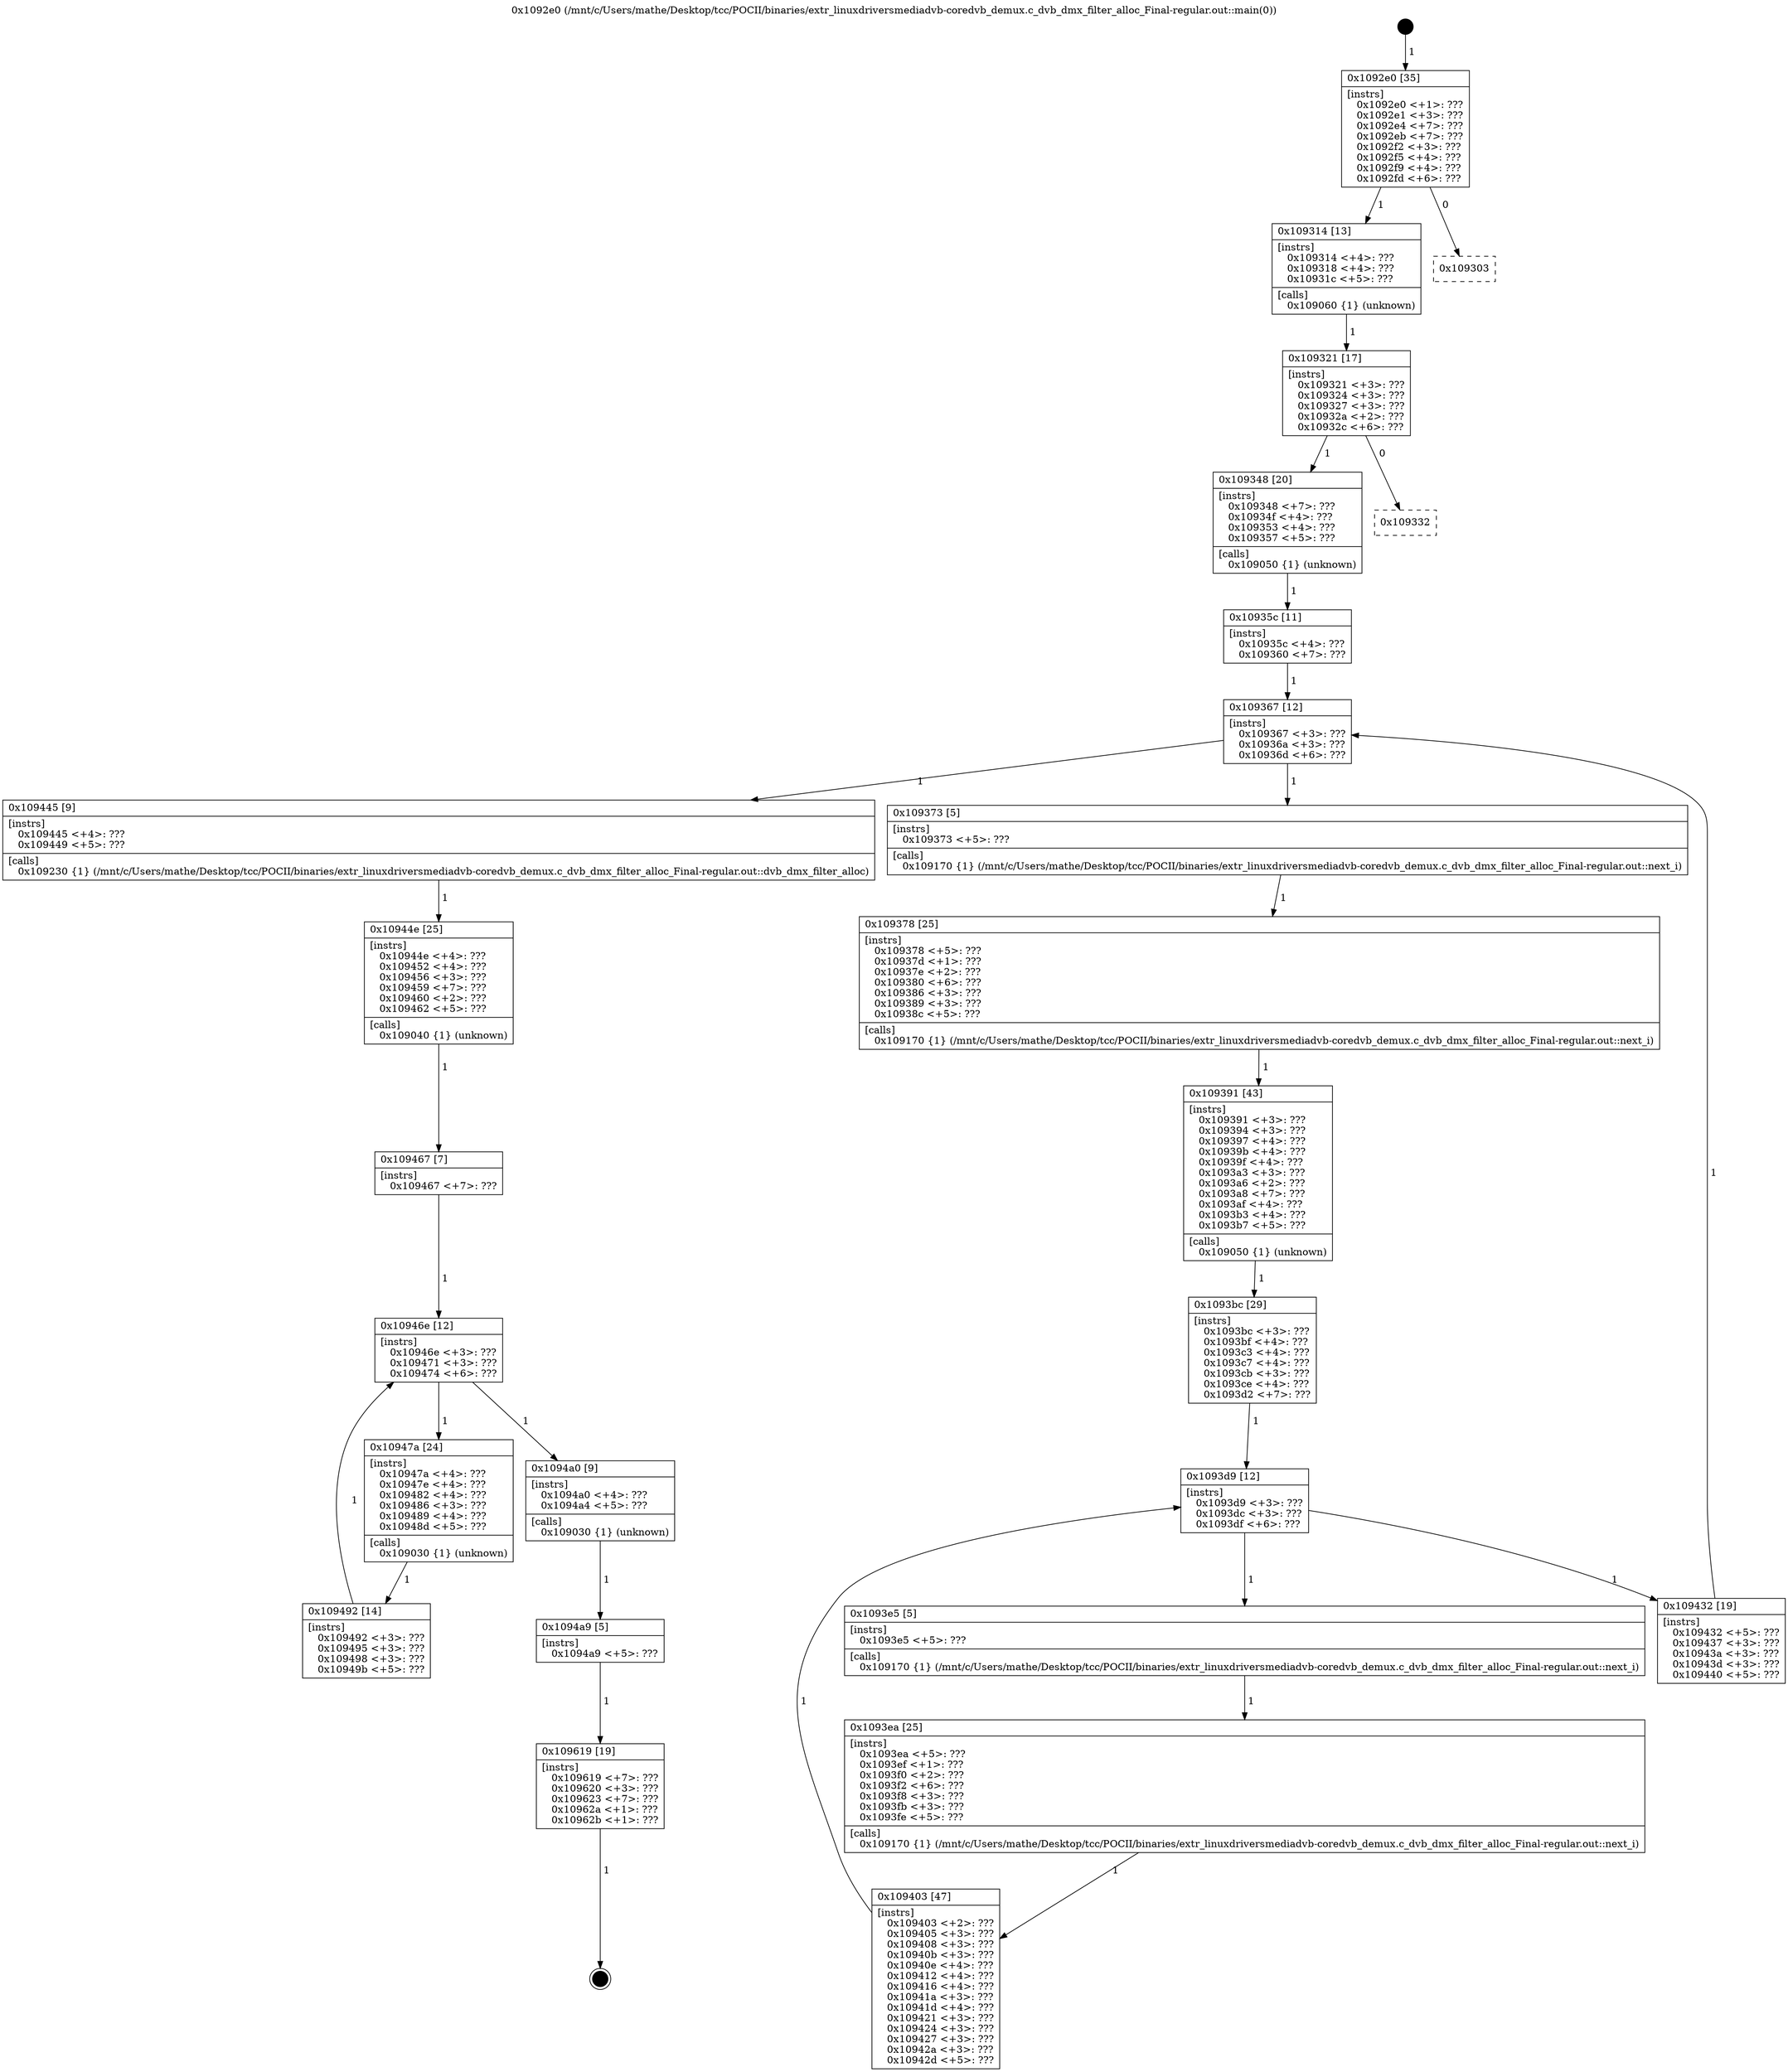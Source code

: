 digraph "0x1092e0" {
  label = "0x1092e0 (/mnt/c/Users/mathe/Desktop/tcc/POCII/binaries/extr_linuxdriversmediadvb-coredvb_demux.c_dvb_dmx_filter_alloc_Final-regular.out::main(0))"
  labelloc = "t"
  node[shape=record]

  Entry [label="",width=0.3,height=0.3,shape=circle,fillcolor=black,style=filled]
  "0x1092e0" [label="{
     0x1092e0 [35]\l
     | [instrs]\l
     &nbsp;&nbsp;0x1092e0 \<+1\>: ???\l
     &nbsp;&nbsp;0x1092e1 \<+3\>: ???\l
     &nbsp;&nbsp;0x1092e4 \<+7\>: ???\l
     &nbsp;&nbsp;0x1092eb \<+7\>: ???\l
     &nbsp;&nbsp;0x1092f2 \<+3\>: ???\l
     &nbsp;&nbsp;0x1092f5 \<+4\>: ???\l
     &nbsp;&nbsp;0x1092f9 \<+4\>: ???\l
     &nbsp;&nbsp;0x1092fd \<+6\>: ???\l
  }"]
  "0x109314" [label="{
     0x109314 [13]\l
     | [instrs]\l
     &nbsp;&nbsp;0x109314 \<+4\>: ???\l
     &nbsp;&nbsp;0x109318 \<+4\>: ???\l
     &nbsp;&nbsp;0x10931c \<+5\>: ???\l
     | [calls]\l
     &nbsp;&nbsp;0x109060 \{1\} (unknown)\l
  }"]
  "0x109303" [label="{
     0x109303\l
  }", style=dashed]
  "0x109321" [label="{
     0x109321 [17]\l
     | [instrs]\l
     &nbsp;&nbsp;0x109321 \<+3\>: ???\l
     &nbsp;&nbsp;0x109324 \<+3\>: ???\l
     &nbsp;&nbsp;0x109327 \<+3\>: ???\l
     &nbsp;&nbsp;0x10932a \<+2\>: ???\l
     &nbsp;&nbsp;0x10932c \<+6\>: ???\l
  }"]
  "0x109348" [label="{
     0x109348 [20]\l
     | [instrs]\l
     &nbsp;&nbsp;0x109348 \<+7\>: ???\l
     &nbsp;&nbsp;0x10934f \<+4\>: ???\l
     &nbsp;&nbsp;0x109353 \<+4\>: ???\l
     &nbsp;&nbsp;0x109357 \<+5\>: ???\l
     | [calls]\l
     &nbsp;&nbsp;0x109050 \{1\} (unknown)\l
  }"]
  "0x109332" [label="{
     0x109332\l
  }", style=dashed]
  "0x109367" [label="{
     0x109367 [12]\l
     | [instrs]\l
     &nbsp;&nbsp;0x109367 \<+3\>: ???\l
     &nbsp;&nbsp;0x10936a \<+3\>: ???\l
     &nbsp;&nbsp;0x10936d \<+6\>: ???\l
  }"]
  "0x109445" [label="{
     0x109445 [9]\l
     | [instrs]\l
     &nbsp;&nbsp;0x109445 \<+4\>: ???\l
     &nbsp;&nbsp;0x109449 \<+5\>: ???\l
     | [calls]\l
     &nbsp;&nbsp;0x109230 \{1\} (/mnt/c/Users/mathe/Desktop/tcc/POCII/binaries/extr_linuxdriversmediadvb-coredvb_demux.c_dvb_dmx_filter_alloc_Final-regular.out::dvb_dmx_filter_alloc)\l
  }"]
  "0x109373" [label="{
     0x109373 [5]\l
     | [instrs]\l
     &nbsp;&nbsp;0x109373 \<+5\>: ???\l
     | [calls]\l
     &nbsp;&nbsp;0x109170 \{1\} (/mnt/c/Users/mathe/Desktop/tcc/POCII/binaries/extr_linuxdriversmediadvb-coredvb_demux.c_dvb_dmx_filter_alloc_Final-regular.out::next_i)\l
  }"]
  "0x109378" [label="{
     0x109378 [25]\l
     | [instrs]\l
     &nbsp;&nbsp;0x109378 \<+5\>: ???\l
     &nbsp;&nbsp;0x10937d \<+1\>: ???\l
     &nbsp;&nbsp;0x10937e \<+2\>: ???\l
     &nbsp;&nbsp;0x109380 \<+6\>: ???\l
     &nbsp;&nbsp;0x109386 \<+3\>: ???\l
     &nbsp;&nbsp;0x109389 \<+3\>: ???\l
     &nbsp;&nbsp;0x10938c \<+5\>: ???\l
     | [calls]\l
     &nbsp;&nbsp;0x109170 \{1\} (/mnt/c/Users/mathe/Desktop/tcc/POCII/binaries/extr_linuxdriversmediadvb-coredvb_demux.c_dvb_dmx_filter_alloc_Final-regular.out::next_i)\l
  }"]
  "0x109391" [label="{
     0x109391 [43]\l
     | [instrs]\l
     &nbsp;&nbsp;0x109391 \<+3\>: ???\l
     &nbsp;&nbsp;0x109394 \<+3\>: ???\l
     &nbsp;&nbsp;0x109397 \<+4\>: ???\l
     &nbsp;&nbsp;0x10939b \<+4\>: ???\l
     &nbsp;&nbsp;0x10939f \<+4\>: ???\l
     &nbsp;&nbsp;0x1093a3 \<+3\>: ???\l
     &nbsp;&nbsp;0x1093a6 \<+2\>: ???\l
     &nbsp;&nbsp;0x1093a8 \<+7\>: ???\l
     &nbsp;&nbsp;0x1093af \<+4\>: ???\l
     &nbsp;&nbsp;0x1093b3 \<+4\>: ???\l
     &nbsp;&nbsp;0x1093b7 \<+5\>: ???\l
     | [calls]\l
     &nbsp;&nbsp;0x109050 \{1\} (unknown)\l
  }"]
  "0x1093d9" [label="{
     0x1093d9 [12]\l
     | [instrs]\l
     &nbsp;&nbsp;0x1093d9 \<+3\>: ???\l
     &nbsp;&nbsp;0x1093dc \<+3\>: ???\l
     &nbsp;&nbsp;0x1093df \<+6\>: ???\l
  }"]
  "0x109432" [label="{
     0x109432 [19]\l
     | [instrs]\l
     &nbsp;&nbsp;0x109432 \<+5\>: ???\l
     &nbsp;&nbsp;0x109437 \<+3\>: ???\l
     &nbsp;&nbsp;0x10943a \<+3\>: ???\l
     &nbsp;&nbsp;0x10943d \<+3\>: ???\l
     &nbsp;&nbsp;0x109440 \<+5\>: ???\l
  }"]
  "0x1093e5" [label="{
     0x1093e5 [5]\l
     | [instrs]\l
     &nbsp;&nbsp;0x1093e5 \<+5\>: ???\l
     | [calls]\l
     &nbsp;&nbsp;0x109170 \{1\} (/mnt/c/Users/mathe/Desktop/tcc/POCII/binaries/extr_linuxdriversmediadvb-coredvb_demux.c_dvb_dmx_filter_alloc_Final-regular.out::next_i)\l
  }"]
  "0x1093ea" [label="{
     0x1093ea [25]\l
     | [instrs]\l
     &nbsp;&nbsp;0x1093ea \<+5\>: ???\l
     &nbsp;&nbsp;0x1093ef \<+1\>: ???\l
     &nbsp;&nbsp;0x1093f0 \<+2\>: ???\l
     &nbsp;&nbsp;0x1093f2 \<+6\>: ???\l
     &nbsp;&nbsp;0x1093f8 \<+3\>: ???\l
     &nbsp;&nbsp;0x1093fb \<+3\>: ???\l
     &nbsp;&nbsp;0x1093fe \<+5\>: ???\l
     | [calls]\l
     &nbsp;&nbsp;0x109170 \{1\} (/mnt/c/Users/mathe/Desktop/tcc/POCII/binaries/extr_linuxdriversmediadvb-coredvb_demux.c_dvb_dmx_filter_alloc_Final-regular.out::next_i)\l
  }"]
  "0x109403" [label="{
     0x109403 [47]\l
     | [instrs]\l
     &nbsp;&nbsp;0x109403 \<+2\>: ???\l
     &nbsp;&nbsp;0x109405 \<+3\>: ???\l
     &nbsp;&nbsp;0x109408 \<+3\>: ???\l
     &nbsp;&nbsp;0x10940b \<+3\>: ???\l
     &nbsp;&nbsp;0x10940e \<+4\>: ???\l
     &nbsp;&nbsp;0x109412 \<+4\>: ???\l
     &nbsp;&nbsp;0x109416 \<+4\>: ???\l
     &nbsp;&nbsp;0x10941a \<+3\>: ???\l
     &nbsp;&nbsp;0x10941d \<+4\>: ???\l
     &nbsp;&nbsp;0x109421 \<+3\>: ???\l
     &nbsp;&nbsp;0x109424 \<+3\>: ???\l
     &nbsp;&nbsp;0x109427 \<+3\>: ???\l
     &nbsp;&nbsp;0x10942a \<+3\>: ???\l
     &nbsp;&nbsp;0x10942d \<+5\>: ???\l
  }"]
  "0x1093bc" [label="{
     0x1093bc [29]\l
     | [instrs]\l
     &nbsp;&nbsp;0x1093bc \<+3\>: ???\l
     &nbsp;&nbsp;0x1093bf \<+4\>: ???\l
     &nbsp;&nbsp;0x1093c3 \<+4\>: ???\l
     &nbsp;&nbsp;0x1093c7 \<+4\>: ???\l
     &nbsp;&nbsp;0x1093cb \<+3\>: ???\l
     &nbsp;&nbsp;0x1093ce \<+4\>: ???\l
     &nbsp;&nbsp;0x1093d2 \<+7\>: ???\l
  }"]
  Exit [label="",width=0.3,height=0.3,shape=circle,fillcolor=black,style=filled,peripheries=2]
  "0x10935c" [label="{
     0x10935c [11]\l
     | [instrs]\l
     &nbsp;&nbsp;0x10935c \<+4\>: ???\l
     &nbsp;&nbsp;0x109360 \<+7\>: ???\l
  }"]
  "0x10944e" [label="{
     0x10944e [25]\l
     | [instrs]\l
     &nbsp;&nbsp;0x10944e \<+4\>: ???\l
     &nbsp;&nbsp;0x109452 \<+4\>: ???\l
     &nbsp;&nbsp;0x109456 \<+3\>: ???\l
     &nbsp;&nbsp;0x109459 \<+7\>: ???\l
     &nbsp;&nbsp;0x109460 \<+2\>: ???\l
     &nbsp;&nbsp;0x109462 \<+5\>: ???\l
     | [calls]\l
     &nbsp;&nbsp;0x109040 \{1\} (unknown)\l
  }"]
  "0x10946e" [label="{
     0x10946e [12]\l
     | [instrs]\l
     &nbsp;&nbsp;0x10946e \<+3\>: ???\l
     &nbsp;&nbsp;0x109471 \<+3\>: ???\l
     &nbsp;&nbsp;0x109474 \<+6\>: ???\l
  }"]
  "0x1094a0" [label="{
     0x1094a0 [9]\l
     | [instrs]\l
     &nbsp;&nbsp;0x1094a0 \<+4\>: ???\l
     &nbsp;&nbsp;0x1094a4 \<+5\>: ???\l
     | [calls]\l
     &nbsp;&nbsp;0x109030 \{1\} (unknown)\l
  }"]
  "0x10947a" [label="{
     0x10947a [24]\l
     | [instrs]\l
     &nbsp;&nbsp;0x10947a \<+4\>: ???\l
     &nbsp;&nbsp;0x10947e \<+4\>: ???\l
     &nbsp;&nbsp;0x109482 \<+4\>: ???\l
     &nbsp;&nbsp;0x109486 \<+3\>: ???\l
     &nbsp;&nbsp;0x109489 \<+4\>: ???\l
     &nbsp;&nbsp;0x10948d \<+5\>: ???\l
     | [calls]\l
     &nbsp;&nbsp;0x109030 \{1\} (unknown)\l
  }"]
  "0x109492" [label="{
     0x109492 [14]\l
     | [instrs]\l
     &nbsp;&nbsp;0x109492 \<+3\>: ???\l
     &nbsp;&nbsp;0x109495 \<+3\>: ???\l
     &nbsp;&nbsp;0x109498 \<+3\>: ???\l
     &nbsp;&nbsp;0x10949b \<+5\>: ???\l
  }"]
  "0x109467" [label="{
     0x109467 [7]\l
     | [instrs]\l
     &nbsp;&nbsp;0x109467 \<+7\>: ???\l
  }"]
  "0x1094a9" [label="{
     0x1094a9 [5]\l
     | [instrs]\l
     &nbsp;&nbsp;0x1094a9 \<+5\>: ???\l
  }"]
  "0x109619" [label="{
     0x109619 [19]\l
     | [instrs]\l
     &nbsp;&nbsp;0x109619 \<+7\>: ???\l
     &nbsp;&nbsp;0x109620 \<+3\>: ???\l
     &nbsp;&nbsp;0x109623 \<+7\>: ???\l
     &nbsp;&nbsp;0x10962a \<+1\>: ???\l
     &nbsp;&nbsp;0x10962b \<+1\>: ???\l
  }"]
  Entry -> "0x1092e0" [label=" 1"]
  "0x1092e0" -> "0x109314" [label=" 1"]
  "0x1092e0" -> "0x109303" [label=" 0"]
  "0x109314" -> "0x109321" [label=" 1"]
  "0x109321" -> "0x109348" [label=" 1"]
  "0x109321" -> "0x109332" [label=" 0"]
  "0x109348" -> "0x10935c" [label=" 1"]
  "0x109367" -> "0x109445" [label=" 1"]
  "0x109367" -> "0x109373" [label=" 1"]
  "0x109373" -> "0x109378" [label=" 1"]
  "0x109378" -> "0x109391" [label=" 1"]
  "0x109391" -> "0x1093bc" [label=" 1"]
  "0x1093d9" -> "0x109432" [label=" 1"]
  "0x1093d9" -> "0x1093e5" [label=" 1"]
  "0x1093e5" -> "0x1093ea" [label=" 1"]
  "0x1093ea" -> "0x109403" [label=" 1"]
  "0x1093bc" -> "0x1093d9" [label=" 1"]
  "0x109403" -> "0x1093d9" [label=" 1"]
  "0x109619" -> Exit [label=" 1"]
  "0x10935c" -> "0x109367" [label=" 1"]
  "0x109432" -> "0x109367" [label=" 1"]
  "0x109445" -> "0x10944e" [label=" 1"]
  "0x10944e" -> "0x109467" [label=" 1"]
  "0x10946e" -> "0x1094a0" [label=" 1"]
  "0x10946e" -> "0x10947a" [label=" 1"]
  "0x10947a" -> "0x109492" [label=" 1"]
  "0x109467" -> "0x10946e" [label=" 1"]
  "0x109492" -> "0x10946e" [label=" 1"]
  "0x1094a0" -> "0x1094a9" [label=" 1"]
  "0x1094a9" -> "0x109619" [label=" 1"]
}
